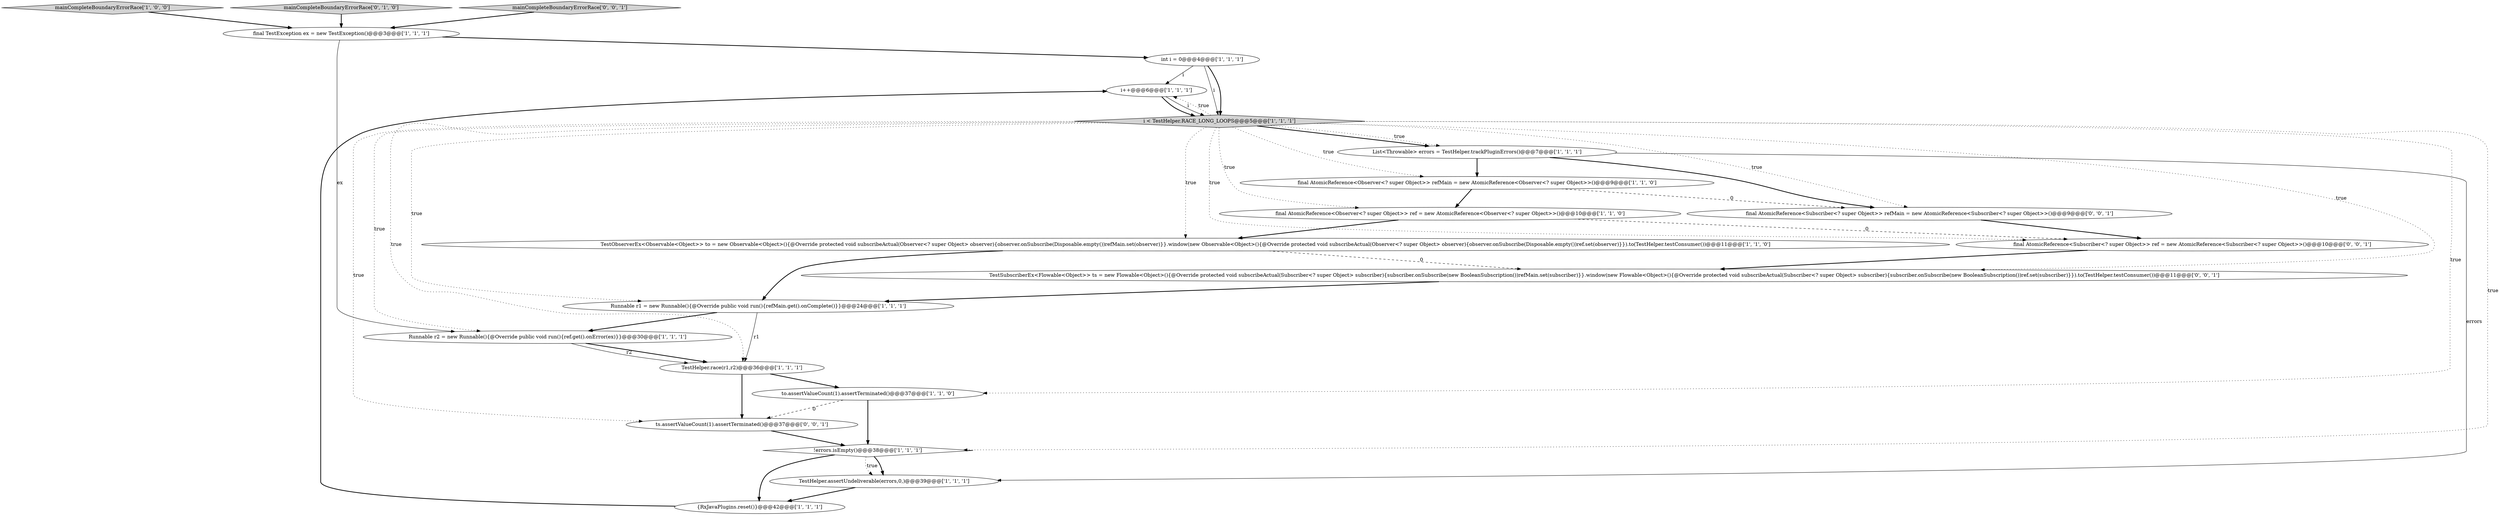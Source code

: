digraph {
0 [style = filled, label = "i++@@@6@@@['1', '1', '1']", fillcolor = white, shape = ellipse image = "AAA0AAABBB1BBB"];
9 [style = filled, label = "TestHelper.assertUndeliverable(errors,0,)@@@39@@@['1', '1', '1']", fillcolor = white, shape = ellipse image = "AAA0AAABBB1BBB"];
13 [style = filled, label = "Runnable r2 = new Runnable(){@Override public void run(){ref.get().onError(ex)}}@@@30@@@['1', '1', '1']", fillcolor = white, shape = ellipse image = "AAA0AAABBB1BBB"];
19 [style = filled, label = "final AtomicReference<Subscriber<? super Object>> ref = new AtomicReference<Subscriber<? super Object>>()@@@10@@@['0', '0', '1']", fillcolor = white, shape = ellipse image = "AAA0AAABBB3BBB"];
20 [style = filled, label = "ts.assertValueCount(1).assertTerminated()@@@37@@@['0', '0', '1']", fillcolor = white, shape = ellipse image = "AAA0AAABBB3BBB"];
15 [style = filled, label = "TestHelper.race(r1,r2)@@@36@@@['1', '1', '1']", fillcolor = white, shape = ellipse image = "AAA0AAABBB1BBB"];
4 [style = filled, label = "i < TestHelper.RACE_LONG_LOOPS@@@5@@@['1', '1', '1']", fillcolor = lightgray, shape = diamond image = "AAA0AAABBB1BBB"];
7 [style = filled, label = "!errors.isEmpty()@@@38@@@['1', '1', '1']", fillcolor = white, shape = diamond image = "AAA0AAABBB1BBB"];
10 [style = filled, label = "mainCompleteBoundaryErrorRace['1', '0', '0']", fillcolor = lightgray, shape = diamond image = "AAA0AAABBB1BBB"];
11 [style = filled, label = "final TestException ex = new TestException()@@@3@@@['1', '1', '1']", fillcolor = white, shape = ellipse image = "AAA0AAABBB1BBB"];
18 [style = filled, label = "final AtomicReference<Subscriber<? super Object>> refMain = new AtomicReference<Subscriber<? super Object>>()@@@9@@@['0', '0', '1']", fillcolor = white, shape = ellipse image = "AAA0AAABBB3BBB"];
21 [style = filled, label = "TestSubscriberEx<Flowable<Object>> ts = new Flowable<Object>(){@Override protected void subscribeActual(Subscriber<? super Object> subscriber){subscriber.onSubscribe(new BooleanSubscription())refMain.set(subscriber)}}.window(new Flowable<Object>(){@Override protected void subscribeActual(Subscriber<? super Object> subscriber){subscriber.onSubscribe(new BooleanSubscription())ref.set(subscriber)}}).to(TestHelper.testConsumer())@@@11@@@['0', '0', '1']", fillcolor = white, shape = ellipse image = "AAA0AAABBB3BBB"];
5 [style = filled, label = "final AtomicReference<Observer<? super Object>> ref = new AtomicReference<Observer<? super Object>>()@@@10@@@['1', '1', '0']", fillcolor = white, shape = ellipse image = "AAA0AAABBB1BBB"];
8 [style = filled, label = "to.assertValueCount(1).assertTerminated()@@@37@@@['1', '1', '0']", fillcolor = white, shape = ellipse image = "AAA0AAABBB1BBB"];
6 [style = filled, label = "List<Throwable> errors = TestHelper.trackPluginErrors()@@@7@@@['1', '1', '1']", fillcolor = white, shape = ellipse image = "AAA0AAABBB1BBB"];
16 [style = filled, label = "mainCompleteBoundaryErrorRace['0', '1', '0']", fillcolor = lightgray, shape = diamond image = "AAA0AAABBB2BBB"];
14 [style = filled, label = "int i = 0@@@4@@@['1', '1', '1']", fillcolor = white, shape = ellipse image = "AAA0AAABBB1BBB"];
3 [style = filled, label = "final AtomicReference<Observer<? super Object>> refMain = new AtomicReference<Observer<? super Object>>()@@@9@@@['1', '1', '0']", fillcolor = white, shape = ellipse image = "AAA0AAABBB1BBB"];
2 [style = filled, label = "{RxJavaPlugins.reset()}@@@42@@@['1', '1', '1']", fillcolor = white, shape = ellipse image = "AAA0AAABBB1BBB"];
12 [style = filled, label = "TestObserverEx<Observable<Object>> to = new Observable<Object>(){@Override protected void subscribeActual(Observer<? super Object> observer){observer.onSubscribe(Disposable.empty())refMain.set(observer)}}.window(new Observable<Object>(){@Override protected void subscribeActual(Observer<? super Object> observer){observer.onSubscribe(Disposable.empty())ref.set(observer)}}).to(TestHelper.testConsumer())@@@11@@@['1', '1', '0']", fillcolor = white, shape = ellipse image = "AAA0AAABBB1BBB"];
17 [style = filled, label = "mainCompleteBoundaryErrorRace['0', '0', '1']", fillcolor = lightgray, shape = diamond image = "AAA0AAABBB3BBB"];
1 [style = filled, label = "Runnable r1 = new Runnable(){@Override public void run(){refMain.get().onComplete()}}@@@24@@@['1', '1', '1']", fillcolor = white, shape = ellipse image = "AAA0AAABBB1BBB"];
4->6 [style = bold, label=""];
6->18 [style = bold, label=""];
13->15 [style = bold, label=""];
0->4 [style = bold, label=""];
0->4 [style = solid, label="i"];
20->7 [style = bold, label=""];
14->0 [style = solid, label="i"];
4->3 [style = dotted, label="true"];
13->15 [style = solid, label="r2"];
4->21 [style = dotted, label="true"];
4->12 [style = dotted, label="true"];
7->9 [style = bold, label=""];
4->7 [style = dotted, label="true"];
9->2 [style = bold, label=""];
12->1 [style = bold, label=""];
4->18 [style = dotted, label="true"];
10->11 [style = bold, label=""];
5->19 [style = dashed, label="0"];
4->1 [style = dotted, label="true"];
4->0 [style = dotted, label="true"];
14->4 [style = solid, label="i"];
7->9 [style = dotted, label="true"];
3->5 [style = bold, label=""];
11->14 [style = bold, label=""];
4->8 [style = dotted, label="true"];
8->20 [style = dashed, label="0"];
12->21 [style = dashed, label="0"];
19->21 [style = bold, label=""];
4->15 [style = dotted, label="true"];
18->19 [style = bold, label=""];
1->15 [style = solid, label="r1"];
11->13 [style = solid, label="ex"];
6->3 [style = bold, label=""];
4->19 [style = dotted, label="true"];
17->11 [style = bold, label=""];
15->20 [style = bold, label=""];
3->18 [style = dashed, label="0"];
4->5 [style = dotted, label="true"];
8->7 [style = bold, label=""];
5->12 [style = bold, label=""];
2->0 [style = bold, label=""];
21->1 [style = bold, label=""];
6->9 [style = solid, label="errors"];
14->4 [style = bold, label=""];
4->13 [style = dotted, label="true"];
4->20 [style = dotted, label="true"];
4->6 [style = dotted, label="true"];
15->8 [style = bold, label=""];
16->11 [style = bold, label=""];
1->13 [style = bold, label=""];
7->2 [style = bold, label=""];
}
